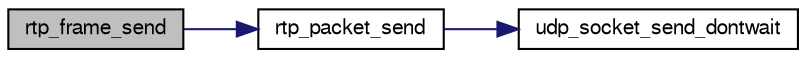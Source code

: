 digraph "rtp_frame_send"
{
  edge [fontname="FreeSans",fontsize="10",labelfontname="FreeSans",labelfontsize="10"];
  node [fontname="FreeSans",fontsize="10",shape=record];
  rankdir="LR";
  Node1 [label="rtp_frame_send",height=0.2,width=0.4,color="black", fillcolor="grey75", style="filled", fontcolor="black"];
  Node1 -> Node2 [color="midnightblue",fontsize="10",style="solid",fontname="FreeSans"];
  Node2 [label="rtp_packet_send",height=0.2,width=0.4,color="black", fillcolor="white", style="filled",URL="$rtp_8c.html#aedd2d69861650f90d27683d366946e03"];
  Node2 -> Node3 [color="midnightblue",fontsize="10",style="solid",fontname="FreeSans"];
  Node3 [label="udp_socket_send_dontwait",height=0.2,width=0.4,color="black", fillcolor="white", style="filled",URL="$udp__socket_8c.html#a2c3da4bd5d683ae6c844649fac79f13d",tooltip="Send a packet from buffer, non-blocking. "];
}
